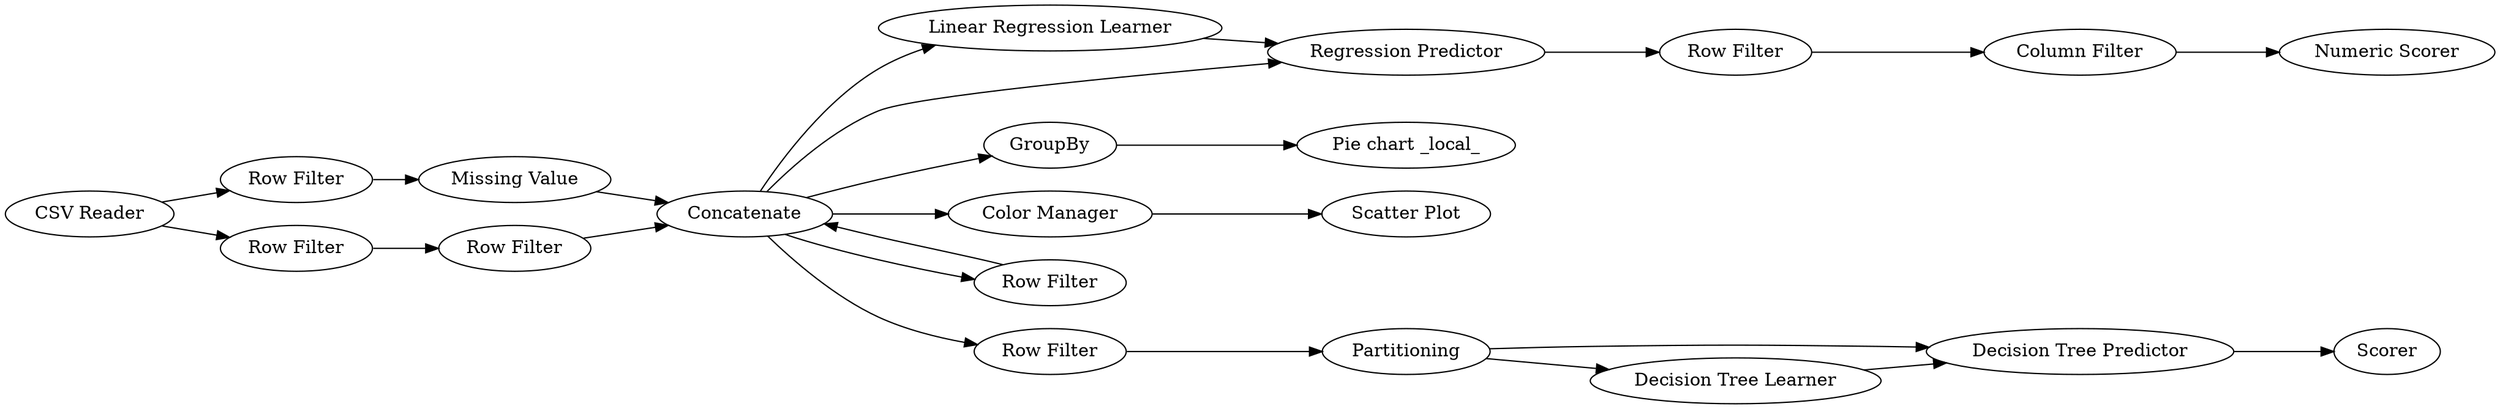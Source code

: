 digraph {
	18 -> 13
	15 -> 14
	7 -> 8
	4 -> 3
	10 -> 9
	14 -> 17
	6 -> 16
	21 -> 29
	1 -> 4
	6 -> 22
	29 -> 30
	17 -> 18
	1 -> 2
	21 -> 28
	6 -> 15
	6 -> 10
	6 -> 7
	6 -> 14
	3 -> 6
	16 -> 6
	5 -> 6
	22 -> 21
	2 -> 5
	28 -> 29
	7 [label=GroupBy]
	9 [label="Scatter Plot"]
	18 [label="Column Filter"]
	21 [label=Partitioning]
	8 [label="Pie chart _local_"]
	17 [label="Row Filter"]
	3 [label="Missing Value"]
	6 [label=Concatenate]
	15 [label="Linear Regression Learner"]
	10 [label="Color Manager"]
	16 [label="Row Filter"]
	1 [label="CSV Reader"]
	22 [label="Row Filter"]
	28 [label="Decision Tree Learner"]
	4 [label="Row Filter"]
	14 [label="Regression Predictor"]
	5 [label="Row Filter"]
	13 [label="Numeric Scorer"]
	29 [label="Decision Tree Predictor"]
	30 [label=Scorer]
	2 [label="Row Filter"]
	rankdir=LR
}
